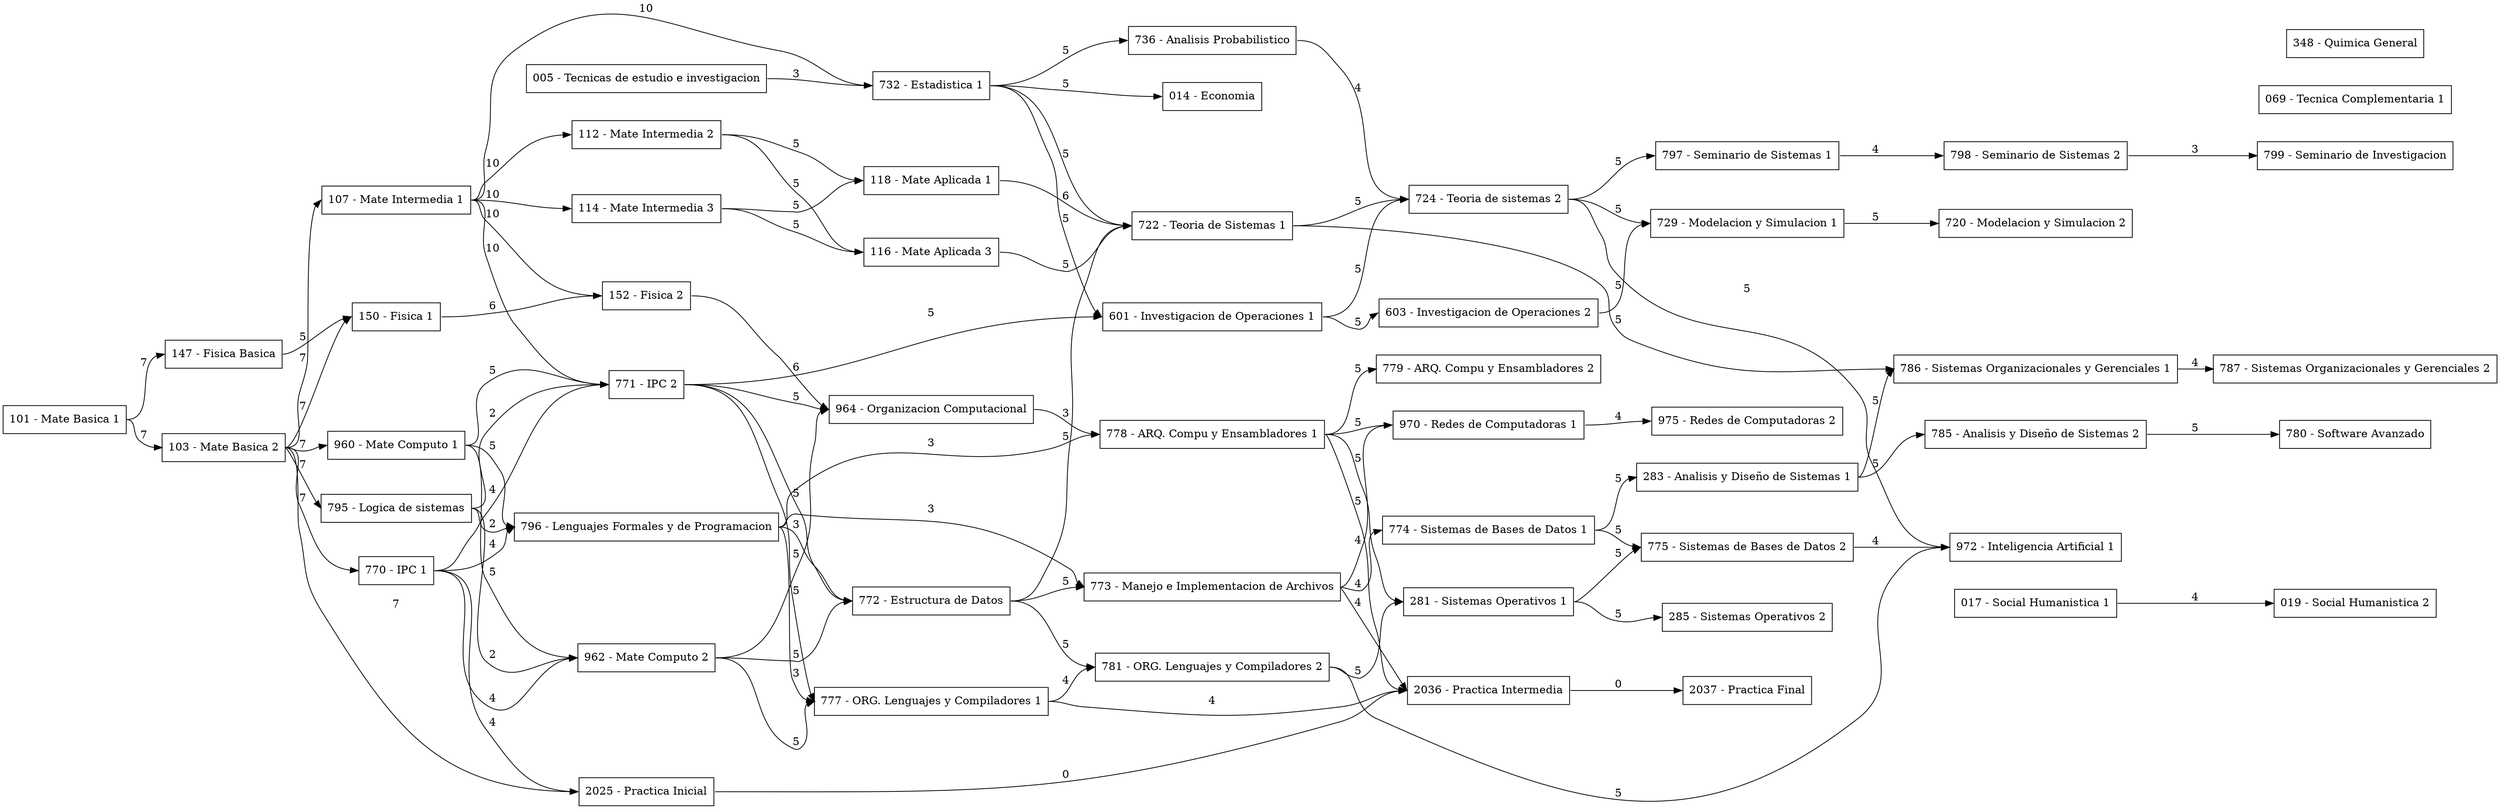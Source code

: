 digraph G {
	graph [rankdir=RL]
	edge [dir=back]
	nodesep=0.5
	node [shape=box]
	017 [label="017 - Social Humanistica 1"]
	101 [label="101 - Mate Basica 1"]
	069 [label="069 - Tecnica Complementaria 1"]
	348 [label="348 - Quimica General"]
	019 [label="019 - Social Humanistica 2"]
	019 -> 017 [label=4 headport=e tailport=w]
	103 [label="103 - Mate Basica 2"]
	103 -> 101 [label=7 headport=e tailport=w]
	005 [label="005 - Tecnicas de estudio e investigacion"]
	147 [label="147 - Fisica Basica"]
	147 -> 101 [label=7 headport=e tailport=w]
	795 [label="795 - Logica de sistemas"]
	795 -> 103 [label=7 headport=e tailport=w]
	960 [label="960 - Mate Computo 1"]
	960 -> 103 [label=7 headport=e tailport=w]
	770 [label="770 - IPC 1"]
	770 -> 103 [label=7 headport=e tailport=w]
	107 [label="107 - Mate Intermedia 1"]
	107 -> 103 [label=7 headport=e tailport=w]
	150 [label="150 - Fisica 1"]
	150 -> 103 [label=7 headport=e tailport=w]
	150 -> 147 [label=5 headport=e tailport=w]
	732 [label="732 - Estadistica 1"]
	732 -> 107 [label=10 headport=e tailport=w]
	732 -> 005 [label=3 headport=e tailport=w]
	796 [label="796 - Lenguajes Formales y de Programacion"]
	796 -> 770 [label=4 headport=e tailport=w]
	796 -> 795 [label=2 headport=e tailport=w]
	796 -> 960 [label=5 headport=e tailport=w]
	962 [label="962 - Mate Computo 2"]
	962 -> 960 [label=5 headport=e tailport=w]
	962 -> 770 [label=4 headport=e tailport=w]
	962 -> 795 [label=2 headport=e tailport=w]
	771 [label="771 - IPC 2"]
	771 -> 107 [label=10 headport=e tailport=w]
	771 -> 770 [label=4 headport=e tailport=w]
	771 -> 795 [label=2 headport=e tailport=w]
	771 -> 960 [label=5 headport=e tailport=w]
	112 [label="112 - Mate Intermedia 2"]
	112 -> 107 [label=10 headport=e tailport=w]
	114 [label="114 - Mate Intermedia 3"]
	114 -> 107 [label=10 headport=e tailport=w]
	152 [label="152 - Fisica 2"]
	152 -> 107 [label=10 headport=e tailport=w]
	152 -> 150 [label=6 headport=e tailport=w]
	2025 [label="2025 - Practica Inicial"]
	2025 -> 103 [label=7 headport=e tailport=w]
	2025 -> 770 [label=4 headport=e tailport=w]
	736 [label="736 - Analisis Probabilistico"]
	736 -> 732 [label=5 headport=e tailport=w]
	777 [label="777 - ORG. Lenguajes y Compiladores 1"]
	777 -> 771 [label=5 headport=e tailport=w]
	777 -> 796 [label=3 headport=e tailport=w]
	777 -> 962 [label=5 headport=e tailport=w]
	964 [label="964 - Organizacion Computacional"]
	964 -> 152 [label=6 headport=e tailport=w]
	964 -> 771 [label=5 headport=e tailport=w]
	964 -> 962 [label=5 headport=e tailport=w]
	772 [label="772 - Estructura de Datos"]
	772 -> 771 [label=5 headport=e tailport=w]
	772 -> 796 [label=3 headport=e tailport=w]
	772 -> 962 [label=5 headport=e tailport=w]
	116 [label="116 - Mate Aplicada 3"]
	116 -> 112 [label=5 headport=e tailport=w]
	116 -> 114 [label=5 headport=e tailport=w]
	118 [label="118 - Mate Aplicada 1"]
	118 -> 112 [label=5 headport=e tailport=w]
	118 -> 114 [label=5 headport=e tailport=w]
	722 [label="722 - Teoria de Sistemas 1"]
	722 -> 732 [label=5 headport=e tailport=w]
	722 -> 772 [label=5 headport=e tailport=w]
	722 -> 116 [label=5 headport=e tailport=w]
	722 -> 118 [label=6 headport=e tailport=w]
	601 [label="601 - Investigacion de Operaciones 1"]
	601 -> 771 [label=5 headport=e tailport=w]
	601 -> 732 [label=5 headport=e tailport=w]
	014 [label="014 - Economia"]
	014 -> 732 [label=5 headport=e tailport=w]
	781 [label="781 - ORG. Lenguajes y Compiladores 2"]
	781 -> 777 [label=4 headport=e tailport=w]
	781 -> 772 [label=5 headport=e tailport=w]
	778 [label="778 - ARQ. Compu y Ensambladores 1"]
	778 -> 796 [label=3 headport=e tailport=w]
	778 -> 964 [label=3 headport=e tailport=w]
	773 [label="773 - Manejo e Implementacion de Archivos"]
	773 -> 772 [label=5 headport=e tailport=w]
	773 -> 796 [label=3 headport=e tailport=w]
	724 [label="724 - Teoria de sistemas 2"]
	724 -> 722 [label=5 headport=e tailport=w]
	724 -> 601 [label=5 headport=e tailport=w]
	724 -> 736 [label=4 headport=e tailport=w]
	603 [label="603 - Investigacion de Operaciones 2"]
	603 -> 601 [label=5 headport=e tailport=w]
	281 [label="281 - Sistemas Operativos 1"]
	281 -> 781 [label=5 headport=e tailport=w]
	281 -> 778 [label=5 headport=e tailport=w]
	779 [label="779 - ARQ. Compu y Ensambladores 2"]
	779 -> 778 [label=5 headport=e tailport=w]
	970 [label="970 - Redes de Computadoras 1"]
	970 -> 773 [label=4 headport=e tailport=w]
	970 -> 778 [label=5 headport=e tailport=w]
	774 [label="774 - Sistemas de Bases de Datos 1"]
	774 -> 773 [label=4 headport=e tailport=w]
	2036 [label="2036 - Practica Intermedia"]
	2036 -> 778 [label=5 headport=e tailport=w]
	2036 -> 777 [label=4 headport=e tailport=w]
	2036 -> 773 [label=4 headport=e tailport=w]
	2036 -> 2025 [label=0 headport=e tailport=w]
	285 [label="285 - Sistemas Operativos 2"]
	285 -> 281 [label=5 headport=e tailport=w]
	975 [label="975 - Redes de Computadoras 2"]
	975 -> 970 [label=4 headport=e tailport=w]
	775 [label="775 - Sistemas de Bases de Datos 2"]
	775 -> 281 [label=5 headport=e tailport=w]
	775 -> 774 [label=5 headport=e tailport=w]
	283 [label="283 - Analisis y Diseño de Sistemas 1"]
	283 -> 774 [label=5 headport=e tailport=w]
	797 [label="797 - Seminario de Sistemas 1"]
	797 -> 724 [label=5 headport=e tailport=w]
	729 [label="729 - Modelacion y Simulacion 1"]
	729 -> 724 [label=5 headport=e tailport=w]
	729 -> 603 [label=5 headport=e tailport=w]
	786 [label="786 - Sistemas Organizacionales y Gerenciales 1"]
	786 -> 283 [label=5 headport=e tailport=w]
	786 -> 722 [label=5 headport=e tailport=w]
	972 [label="972 - Inteligencia Artificial 1"]
	972 -> 781 [label=5 headport=e tailport=w]
	972 -> 775 [label=4 headport=e tailport=w]
	972 -> 724 [label=5 headport=e tailport=w]
	785 [label="785 - Analisis y Diseño de Sistemas 2"]
	785 -> 283 [label=5 headport=e tailport=w]
	798 [label="798 - Seminario de Sistemas 2"]
	798 -> 797 [label=4 headport=e tailport=w]
	2037 [label="2037 - Practica Final"]
	2037 -> 2036 [label=0 headport=e tailport=w]
	787 [label="787 - Sistemas Organizacionales y Gerenciales 2"]
	787 -> 786 [label=4 headport=e tailport=w]
	720 [label="720 - Modelacion y Simulacion 2"]
	720 -> 729 [label=5 headport=e tailport=w]
	780 [label="780 - Software Avanzado"]
	780 -> 785 [label=5 headport=e tailport=w]
	799 [label="799 - Seminario de Investigacion"]
	799 -> 798 [label=3 headport=e tailport=w]
}
